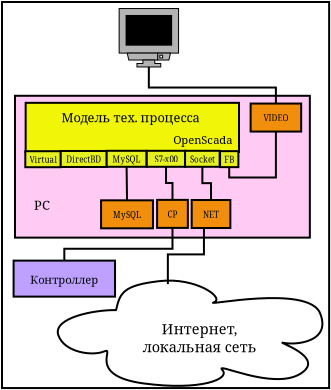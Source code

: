 <?xml version="1.0" encoding="UTF-8"?>
<dia:diagram xmlns:dia="http://www.lysator.liu.se/~alla/dia/">
  <dia:layer name="Тло" visible="true">
    <dia:group>
      <dia:object type="Standard - Box" version="0" id="O0">
        <dia:attribute name="obj_pos">
          <dia:point val="0.18,0.165"/>
        </dia:attribute>
        <dia:attribute name="obj_bb">
          <dia:rectangle val="0.13,0.115;16.587,19.518"/>
        </dia:attribute>
        <dia:attribute name="elem_corner">
          <dia:point val="0.18,0.165"/>
        </dia:attribute>
        <dia:attribute name="elem_width">
          <dia:real val="16.357"/>
        </dia:attribute>
        <dia:attribute name="elem_height">
          <dia:real val="19.303"/>
        </dia:attribute>
        <dia:attribute name="show_background">
          <dia:boolean val="true"/>
        </dia:attribute>
      </dia:object>
      <dia:group>
        <dia:object type="Standard - Box" version="0" id="O1">
          <dia:attribute name="obj_pos">
            <dia:point val="0.829,4.854"/>
          </dia:attribute>
          <dia:attribute name="obj_bb">
            <dia:rectangle val="0.779,4.804;15.622,11.995"/>
          </dia:attribute>
          <dia:attribute name="elem_corner">
            <dia:point val="0.829,4.854"/>
          </dia:attribute>
          <dia:attribute name="elem_width">
            <dia:real val="14.743"/>
          </dia:attribute>
          <dia:attribute name="elem_height">
            <dia:real val="7.092"/>
          </dia:attribute>
          <dia:attribute name="inner_color">
            <dia:color val="#ffcbf5"/>
          </dia:attribute>
          <dia:attribute name="show_background">
            <dia:boolean val="true"/>
          </dia:attribute>
        </dia:object>
        <dia:object type="Standard - Box" version="0" id="O2">
          <dia:attribute name="obj_pos">
            <dia:point val="1.363,5.207"/>
          </dia:attribute>
          <dia:attribute name="obj_bb">
            <dia:rectangle val="1.313,5.157;12.08,7.717"/>
          </dia:attribute>
          <dia:attribute name="elem_corner">
            <dia:point val="1.363,5.207"/>
          </dia:attribute>
          <dia:attribute name="elem_width">
            <dia:real val="10.667"/>
          </dia:attribute>
          <dia:attribute name="elem_height">
            <dia:real val="2.46"/>
          </dia:attribute>
          <dia:attribute name="inner_color">
            <dia:color val="#f1f507"/>
          </dia:attribute>
          <dia:attribute name="show_background">
            <dia:boolean val="true"/>
          </dia:attribute>
        </dia:object>
        <dia:object type="Standard - Text" version="0" id="O3">
          <dia:attribute name="obj_pos">
            <dia:point val="2.171,10.55"/>
          </dia:attribute>
          <dia:attribute name="obj_bb">
            <dia:rectangle val="1.661,9.934;2.681,10.734"/>
          </dia:attribute>
          <dia:attribute name="text">
            <dia:composite type="text">
              <dia:attribute name="string">
                <dia:string>#PC#</dia:string>
              </dia:attribute>
              <dia:attribute name="font">
                <dia:font name="Times-Roman"/>
              </dia:attribute>
              <dia:attribute name="height">
                <dia:real val="0.8"/>
              </dia:attribute>
              <dia:attribute name="pos">
                <dia:point val="2.171,10.55"/>
              </dia:attribute>
              <dia:attribute name="color">
                <dia:color val="#000000"/>
              </dia:attribute>
              <dia:attribute name="alignment">
                <dia:enum val="1"/>
              </dia:attribute>
            </dia:composite>
          </dia:attribute>
        </dia:object>
        <dia:object type="Flowchart - Box" version="0" id="O4">
          <dia:attribute name="obj_pos">
            <dia:point val="1.345,7.625"/>
          </dia:attribute>
          <dia:attribute name="obj_bb">
            <dia:rectangle val="1.295,7.575;3.169,8.475"/>
          </dia:attribute>
          <dia:attribute name="elem_corner">
            <dia:point val="1.345,7.625"/>
          </dia:attribute>
          <dia:attribute name="elem_width">
            <dia:real val="1.774"/>
          </dia:attribute>
          <dia:attribute name="elem_height">
            <dia:real val="0.8"/>
          </dia:attribute>
          <dia:attribute name="inner_color">
            <dia:color val="#e7f11f"/>
          </dia:attribute>
          <dia:attribute name="show_background">
            <dia:boolean val="true"/>
          </dia:attribute>
          <dia:attribute name="padding">
            <dia:real val="0.1"/>
          </dia:attribute>
          <dia:attribute name="text">
            <dia:composite type="text">
              <dia:attribute name="string">
                <dia:string>#Virtual#</dia:string>
              </dia:attribute>
              <dia:attribute name="font">
                <dia:font name="Times-Roman"/>
              </dia:attribute>
              <dia:attribute name="height">
                <dia:real val="0.5"/>
              </dia:attribute>
              <dia:attribute name="pos">
                <dia:point val="2.232,8.16"/>
              </dia:attribute>
              <dia:attribute name="color">
                <dia:color val="#000000"/>
              </dia:attribute>
              <dia:attribute name="alignment">
                <dia:enum val="1"/>
              </dia:attribute>
            </dia:composite>
          </dia:attribute>
        </dia:object>
        <dia:object type="Flowchart - Box" version="0" id="O5">
          <dia:attribute name="obj_pos">
            <dia:point val="3.116,7.614"/>
          </dia:attribute>
          <dia:attribute name="obj_bb">
            <dia:rectangle val="3.066,7.564;5.468,8.464"/>
          </dia:attribute>
          <dia:attribute name="elem_corner">
            <dia:point val="3.116,7.614"/>
          </dia:attribute>
          <dia:attribute name="elem_width">
            <dia:real val="2.302"/>
          </dia:attribute>
          <dia:attribute name="elem_height">
            <dia:real val="0.8"/>
          </dia:attribute>
          <dia:attribute name="inner_color">
            <dia:color val="#e7f11f"/>
          </dia:attribute>
          <dia:attribute name="show_background">
            <dia:boolean val="true"/>
          </dia:attribute>
          <dia:attribute name="padding">
            <dia:real val="0.1"/>
          </dia:attribute>
          <dia:attribute name="text">
            <dia:composite type="text">
              <dia:attribute name="string">
                <dia:string>#DirectBD#</dia:string>
              </dia:attribute>
              <dia:attribute name="font">
                <dia:font name="Times-Roman"/>
              </dia:attribute>
              <dia:attribute name="height">
                <dia:real val="0.5"/>
              </dia:attribute>
              <dia:attribute name="pos">
                <dia:point val="4.267,8.149"/>
              </dia:attribute>
              <dia:attribute name="color">
                <dia:color val="#000000"/>
              </dia:attribute>
              <dia:attribute name="alignment">
                <dia:enum val="1"/>
              </dia:attribute>
            </dia:composite>
          </dia:attribute>
        </dia:object>
        <dia:object type="Flowchart - Box" version="0" id="O6">
          <dia:attribute name="obj_pos">
            <dia:point val="5.413,7.605"/>
          </dia:attribute>
          <dia:attribute name="obj_bb">
            <dia:rectangle val="5.363,7.555;7.457,8.455"/>
          </dia:attribute>
          <dia:attribute name="elem_corner">
            <dia:point val="5.413,7.605"/>
          </dia:attribute>
          <dia:attribute name="elem_width">
            <dia:real val="1.994"/>
          </dia:attribute>
          <dia:attribute name="elem_height">
            <dia:real val="0.8"/>
          </dia:attribute>
          <dia:attribute name="inner_color">
            <dia:color val="#e7f11f"/>
          </dia:attribute>
          <dia:attribute name="show_background">
            <dia:boolean val="true"/>
          </dia:attribute>
          <dia:attribute name="padding">
            <dia:real val="0.1"/>
          </dia:attribute>
          <dia:attribute name="text">
            <dia:composite type="text">
              <dia:attribute name="string">
                <dia:string>#MySQL#</dia:string>
              </dia:attribute>
              <dia:attribute name="font">
                <dia:font name="Times-Roman"/>
              </dia:attribute>
              <dia:attribute name="height">
                <dia:real val="0.5"/>
              </dia:attribute>
              <dia:attribute name="pos">
                <dia:point val="6.41,8.139"/>
              </dia:attribute>
              <dia:attribute name="color">
                <dia:color val="#000000"/>
              </dia:attribute>
              <dia:attribute name="alignment">
                <dia:enum val="1"/>
              </dia:attribute>
            </dia:composite>
          </dia:attribute>
        </dia:object>
        <dia:object type="Flowchart - Box" version="0" id="O7">
          <dia:attribute name="obj_pos">
            <dia:point val="5.134,10.081"/>
          </dia:attribute>
          <dia:attribute name="obj_bb">
            <dia:rectangle val="5.084,10.031;7.778,11.531"/>
          </dia:attribute>
          <dia:attribute name="elem_corner">
            <dia:point val="5.134,10.081"/>
          </dia:attribute>
          <dia:attribute name="elem_width">
            <dia:real val="2.594"/>
          </dia:attribute>
          <dia:attribute name="elem_height">
            <dia:real val="1.4"/>
          </dia:attribute>
          <dia:attribute name="inner_color">
            <dia:color val="#f18f0d"/>
          </dia:attribute>
          <dia:attribute name="show_background">
            <dia:boolean val="true"/>
          </dia:attribute>
          <dia:attribute name="padding">
            <dia:real val="0.4"/>
          </dia:attribute>
          <dia:attribute name="text">
            <dia:composite type="text">
              <dia:attribute name="string">
                <dia:string>#MySQL#</dia:string>
              </dia:attribute>
              <dia:attribute name="font">
                <dia:font name="Times-Roman"/>
              </dia:attribute>
              <dia:attribute name="height">
                <dia:real val="0.5"/>
              </dia:attribute>
              <dia:attribute name="pos">
                <dia:point val="6.431,10.915"/>
              </dia:attribute>
              <dia:attribute name="color">
                <dia:color val="#000000"/>
              </dia:attribute>
              <dia:attribute name="alignment">
                <dia:enum val="1"/>
              </dia:attribute>
            </dia:composite>
          </dia:attribute>
        </dia:object>
        <dia:object type="Standard - Line" version="0" id="O8">
          <dia:attribute name="obj_pos">
            <dia:point val="6.41,8.405"/>
          </dia:attribute>
          <dia:attribute name="obj_bb">
            <dia:rectangle val="6.36,8.354;6.482,10.131"/>
          </dia:attribute>
          <dia:attribute name="conn_endpoints">
            <dia:point val="6.41,8.405"/>
            <dia:point val="6.431,10.081"/>
          </dia:attribute>
          <dia:attribute name="numcp">
            <dia:int val="1"/>
          </dia:attribute>
          <dia:connections>
            <dia:connection handle="0" to="O6" connection="13"/>
            <dia:connection handle="1" to="O7" connection="2"/>
          </dia:connections>
        </dia:object>
        <dia:object type="Flowchart - Box" version="0" id="O9">
          <dia:attribute name="obj_pos">
            <dia:point val="7.417,7.605"/>
          </dia:attribute>
          <dia:attribute name="obj_bb">
            <dia:rectangle val="7.367,7.555;9.395,8.455"/>
          </dia:attribute>
          <dia:attribute name="elem_corner">
            <dia:point val="7.417,7.605"/>
          </dia:attribute>
          <dia:attribute name="elem_width">
            <dia:real val="1.928"/>
          </dia:attribute>
          <dia:attribute name="elem_height">
            <dia:real val="0.8"/>
          </dia:attribute>
          <dia:attribute name="inner_color">
            <dia:color val="#e7f11f"/>
          </dia:attribute>
          <dia:attribute name="show_background">
            <dia:boolean val="true"/>
          </dia:attribute>
          <dia:attribute name="padding">
            <dia:real val="0.1"/>
          </dia:attribute>
          <dia:attribute name="text">
            <dia:composite type="text">
              <dia:attribute name="string">
                <dia:string>#S7-x00#</dia:string>
              </dia:attribute>
              <dia:attribute name="font">
                <dia:font name="Times-Roman"/>
              </dia:attribute>
              <dia:attribute name="height">
                <dia:real val="0.5"/>
              </dia:attribute>
              <dia:attribute name="pos">
                <dia:point val="8.381,8.139"/>
              </dia:attribute>
              <dia:attribute name="color">
                <dia:color val="#000000"/>
              </dia:attribute>
              <dia:attribute name="alignment">
                <dia:enum val="1"/>
              </dia:attribute>
            </dia:composite>
          </dia:attribute>
        </dia:object>
        <dia:object type="Flowchart - Box" version="0" id="O10">
          <dia:attribute name="obj_pos">
            <dia:point val="9.333,7.605"/>
          </dia:attribute>
          <dia:attribute name="obj_bb">
            <dia:rectangle val="9.283,7.555;11.113,8.455"/>
          </dia:attribute>
          <dia:attribute name="elem_corner">
            <dia:point val="9.333,7.605"/>
          </dia:attribute>
          <dia:attribute name="elem_width">
            <dia:real val="1.73"/>
          </dia:attribute>
          <dia:attribute name="elem_height">
            <dia:real val="0.8"/>
          </dia:attribute>
          <dia:attribute name="inner_color">
            <dia:color val="#e7f11f"/>
          </dia:attribute>
          <dia:attribute name="show_background">
            <dia:boolean val="true"/>
          </dia:attribute>
          <dia:attribute name="padding">
            <dia:real val="0.1"/>
          </dia:attribute>
          <dia:attribute name="text">
            <dia:composite type="text">
              <dia:attribute name="string">
                <dia:string>#Socket#</dia:string>
              </dia:attribute>
              <dia:attribute name="font">
                <dia:font name="Times-Roman"/>
              </dia:attribute>
              <dia:attribute name="height">
                <dia:real val="0.5"/>
              </dia:attribute>
              <dia:attribute name="pos">
                <dia:point val="10.198,8.139"/>
              </dia:attribute>
              <dia:attribute name="color">
                <dia:color val="#000000"/>
              </dia:attribute>
              <dia:attribute name="alignment">
                <dia:enum val="1"/>
              </dia:attribute>
            </dia:composite>
          </dia:attribute>
        </dia:object>
        <dia:object type="Flowchart - Box" version="0" id="O11">
          <dia:attribute name="obj_pos">
            <dia:point val="9.664,10.066"/>
          </dia:attribute>
          <dia:attribute name="obj_bb">
            <dia:rectangle val="9.614,10.016;11.648,11.516"/>
          </dia:attribute>
          <dia:attribute name="elem_corner">
            <dia:point val="9.664,10.066"/>
          </dia:attribute>
          <dia:attribute name="elem_width">
            <dia:real val="1.934"/>
          </dia:attribute>
          <dia:attribute name="elem_height">
            <dia:real val="1.4"/>
          </dia:attribute>
          <dia:attribute name="inner_color">
            <dia:color val="#f18f0d"/>
          </dia:attribute>
          <dia:attribute name="show_background">
            <dia:boolean val="true"/>
          </dia:attribute>
          <dia:attribute name="padding">
            <dia:real val="0.4"/>
          </dia:attribute>
          <dia:attribute name="text">
            <dia:composite type="text">
              <dia:attribute name="string">
                <dia:string>#NET#</dia:string>
              </dia:attribute>
              <dia:attribute name="font">
                <dia:font name="Times-Roman"/>
              </dia:attribute>
              <dia:attribute name="height">
                <dia:real val="0.5"/>
              </dia:attribute>
              <dia:attribute name="pos">
                <dia:point val="10.631,10.901"/>
              </dia:attribute>
              <dia:attribute name="color">
                <dia:color val="#000000"/>
              </dia:attribute>
              <dia:attribute name="alignment">
                <dia:enum val="1"/>
              </dia:attribute>
            </dia:composite>
          </dia:attribute>
        </dia:object>
        <dia:object type="Standard - Text" version="0" id="O12">
          <dia:attribute name="obj_pos">
            <dia:point val="10.221,7.259"/>
          </dia:attribute>
          <dia:attribute name="obj_bb">
            <dia:rectangle val="8.527,6.721;11.915,7.421"/>
          </dia:attribute>
          <dia:attribute name="text">
            <dia:composite type="text">
              <dia:attribute name="string">
                <dia:string>#OpenScada#</dia:string>
              </dia:attribute>
              <dia:attribute name="font">
                <dia:font name="Times-Roman"/>
              </dia:attribute>
              <dia:attribute name="height">
                <dia:real val="0.7"/>
              </dia:attribute>
              <dia:attribute name="pos">
                <dia:point val="10.221,7.259"/>
              </dia:attribute>
              <dia:attribute name="color">
                <dia:color val="#000000"/>
              </dia:attribute>
              <dia:attribute name="alignment">
                <dia:enum val="1"/>
              </dia:attribute>
            </dia:composite>
          </dia:attribute>
        </dia:object>
        <dia:object type="Standard - ZigZagLine" version="0" id="O13">
          <dia:attribute name="obj_pos">
            <dia:point val="10.631,10.066"/>
          </dia:attribute>
          <dia:attribute name="obj_bb">
            <dia:rectangle val="10.148,8.355;10.681,10.116"/>
          </dia:attribute>
          <dia:attribute name="orth_points">
            <dia:point val="10.631,10.066"/>
            <dia:point val="10.631,9.223"/>
            <dia:point val="10.198,9.223"/>
            <dia:point val="10.198,8.405"/>
          </dia:attribute>
          <dia:attribute name="orth_orient">
            <dia:enum val="1"/>
            <dia:enum val="0"/>
            <dia:enum val="1"/>
          </dia:attribute>
          <dia:connections>
            <dia:connection handle="0" to="O11" connection="2"/>
          </dia:connections>
        </dia:object>
        <dia:object type="Flowchart - Box" version="0" id="O14">
          <dia:attribute name="obj_pos">
            <dia:point val="11.083,7.622"/>
          </dia:attribute>
          <dia:attribute name="obj_bb">
            <dia:rectangle val="11.033,7.572;12.049,8.472"/>
          </dia:attribute>
          <dia:attribute name="elem_corner">
            <dia:point val="11.083,7.622"/>
          </dia:attribute>
          <dia:attribute name="elem_width">
            <dia:real val="0.916"/>
          </dia:attribute>
          <dia:attribute name="elem_height">
            <dia:real val="0.8"/>
          </dia:attribute>
          <dia:attribute name="inner_color">
            <dia:color val="#e7f11f"/>
          </dia:attribute>
          <dia:attribute name="show_background">
            <dia:boolean val="true"/>
          </dia:attribute>
          <dia:attribute name="padding">
            <dia:real val="0.1"/>
          </dia:attribute>
          <dia:attribute name="text">
            <dia:composite type="text">
              <dia:attribute name="string">
                <dia:string>#FB#</dia:string>
              </dia:attribute>
              <dia:attribute name="font">
                <dia:font name="Times-Roman"/>
              </dia:attribute>
              <dia:attribute name="height">
                <dia:real val="0.5"/>
              </dia:attribute>
              <dia:attribute name="pos">
                <dia:point val="11.541,8.156"/>
              </dia:attribute>
              <dia:attribute name="color">
                <dia:color val="#000000"/>
              </dia:attribute>
              <dia:attribute name="alignment">
                <dia:enum val="1"/>
              </dia:attribute>
            </dia:composite>
          </dia:attribute>
        </dia:object>
        <dia:object type="Flowchart - Box" version="0" id="O15">
          <dia:attribute name="obj_pos">
            <dia:point val="12.611,5.243"/>
          </dia:attribute>
          <dia:attribute name="obj_bb">
            <dia:rectangle val="12.561,5.193;15.189,6.693"/>
          </dia:attribute>
          <dia:attribute name="elem_corner">
            <dia:point val="12.611,5.243"/>
          </dia:attribute>
          <dia:attribute name="elem_width">
            <dia:real val="2.528"/>
          </dia:attribute>
          <dia:attribute name="elem_height">
            <dia:real val="1.4"/>
          </dia:attribute>
          <dia:attribute name="inner_color">
            <dia:color val="#f18f0d"/>
          </dia:attribute>
          <dia:attribute name="show_background">
            <dia:boolean val="true"/>
          </dia:attribute>
          <dia:attribute name="padding">
            <dia:real val="0.4"/>
          </dia:attribute>
          <dia:attribute name="text">
            <dia:composite type="text">
              <dia:attribute name="string">
                <dia:string>#VIDEO#</dia:string>
              </dia:attribute>
              <dia:attribute name="font">
                <dia:font name="Times-Roman"/>
              </dia:attribute>
              <dia:attribute name="height">
                <dia:real val="0.5"/>
              </dia:attribute>
              <dia:attribute name="pos">
                <dia:point val="13.875,6.077"/>
              </dia:attribute>
              <dia:attribute name="color">
                <dia:color val="#000000"/>
              </dia:attribute>
              <dia:attribute name="alignment">
                <dia:enum val="1"/>
              </dia:attribute>
            </dia:composite>
          </dia:attribute>
        </dia:object>
        <dia:object type="Standard - ZigZagLine" version="0" id="O16">
          <dia:attribute name="obj_pos">
            <dia:point val="11.541,8.422"/>
          </dia:attribute>
          <dia:attribute name="obj_bb">
            <dia:rectangle val="11.491,6.593;13.925,8.99"/>
          </dia:attribute>
          <dia:attribute name="orth_points">
            <dia:point val="11.541,8.422"/>
            <dia:point val="11.541,8.94"/>
            <dia:point val="13.875,8.94"/>
            <dia:point val="13.875,6.643"/>
          </dia:attribute>
          <dia:attribute name="orth_orient">
            <dia:enum val="1"/>
            <dia:enum val="0"/>
            <dia:enum val="1"/>
          </dia:attribute>
          <dia:connections>
            <dia:connection handle="0" to="O14" connection="13"/>
          </dia:connections>
        </dia:object>
        <dia:object type="Network - General Monitor (With Stand)" version="0" id="O17">
          <dia:attribute name="obj_pos">
            <dia:point val="6.037,0.492"/>
          </dia:attribute>
          <dia:attribute name="obj_bb">
            <dia:rectangle val="6.012,0.467;9.032,4.312"/>
          </dia:attribute>
          <dia:attribute name="elem_corner">
            <dia:point val="6.037,0.492"/>
          </dia:attribute>
          <dia:attribute name="elem_width">
            <dia:real val="2.971"/>
          </dia:attribute>
          <dia:attribute name="elem_height">
            <dia:real val="2.921"/>
          </dia:attribute>
          <dia:attribute name="show_background">
            <dia:boolean val="true"/>
          </dia:attribute>
          <dia:attribute name="flip_horizontal">
            <dia:boolean val="false"/>
          </dia:attribute>
          <dia:attribute name="flip_vertical">
            <dia:boolean val="false"/>
          </dia:attribute>
          <dia:attribute name="padding">
            <dia:real val="0.354"/>
          </dia:attribute>
          <dia:attribute name="text">
            <dia:composite type="text">
              <dia:attribute name="string">
                <dia:string>##</dia:string>
              </dia:attribute>
              <dia:attribute name="font">
                <dia:font name="Courier"/>
              </dia:attribute>
              <dia:attribute name="height">
                <dia:real val="0.8"/>
              </dia:attribute>
              <dia:attribute name="pos">
                <dia:point val="7.522,4.145"/>
              </dia:attribute>
              <dia:attribute name="color">
                <dia:color val="#000000"/>
              </dia:attribute>
              <dia:attribute name="alignment">
                <dia:enum val="1"/>
              </dia:attribute>
            </dia:composite>
          </dia:attribute>
        </dia:object>
        <dia:object type="Standard - ZigZagLine" version="0" id="O18">
          <dia:attribute name="obj_pos">
            <dia:point val="13.875,5.243"/>
          </dia:attribute>
          <dia:attribute name="obj_bb">
            <dia:rectangle val="7.472,3.363;13.925,5.293"/>
          </dia:attribute>
          <dia:attribute name="orth_points">
            <dia:point val="13.875,5.243"/>
            <dia:point val="13.875,4.442"/>
            <dia:point val="7.522,4.442"/>
            <dia:point val="7.522,3.413"/>
          </dia:attribute>
          <dia:attribute name="orth_orient">
            <dia:enum val="1"/>
            <dia:enum val="0"/>
            <dia:enum val="1"/>
          </dia:attribute>
          <dia:connections>
            <dia:connection handle="0" to="O15" connection="2"/>
            <dia:connection handle="1" to="O17" connection="0"/>
          </dia:connections>
        </dia:object>
        <dia:object type="Flowchart - Box" version="0" id="O19">
          <dia:attribute name="obj_pos">
            <dia:point val="7.935,10.059"/>
          </dia:attribute>
          <dia:attribute name="obj_bb">
            <dia:rectangle val="7.885,10.009;9.523,11.509"/>
          </dia:attribute>
          <dia:attribute name="elem_corner">
            <dia:point val="7.935,10.059"/>
          </dia:attribute>
          <dia:attribute name="elem_width">
            <dia:real val="1.538"/>
          </dia:attribute>
          <dia:attribute name="elem_height">
            <dia:real val="1.4"/>
          </dia:attribute>
          <dia:attribute name="inner_color">
            <dia:color val="#f18f0d"/>
          </dia:attribute>
          <dia:attribute name="show_background">
            <dia:boolean val="true"/>
          </dia:attribute>
          <dia:attribute name="padding">
            <dia:real val="0.4"/>
          </dia:attribute>
          <dia:attribute name="text">
            <dia:composite type="text">
              <dia:attribute name="string">
                <dia:string>#CP#</dia:string>
              </dia:attribute>
              <dia:attribute name="font">
                <dia:font name="Times-Roman"/>
              </dia:attribute>
              <dia:attribute name="height">
                <dia:real val="0.5"/>
              </dia:attribute>
              <dia:attribute name="pos">
                <dia:point val="8.704,10.894"/>
              </dia:attribute>
              <dia:attribute name="color">
                <dia:color val="#000000"/>
              </dia:attribute>
              <dia:attribute name="alignment">
                <dia:enum val="1"/>
              </dia:attribute>
            </dia:composite>
          </dia:attribute>
        </dia:object>
        <dia:object type="Standard - ZigZagLine" version="0" id="O20">
          <dia:attribute name="obj_pos">
            <dia:point val="8.704,10.059"/>
          </dia:attribute>
          <dia:attribute name="obj_bb">
            <dia:rectangle val="8.331,8.355;8.754,10.109"/>
          </dia:attribute>
          <dia:attribute name="orth_points">
            <dia:point val="8.704,10.059"/>
            <dia:point val="8.704,9.216"/>
            <dia:point val="8.381,9.216"/>
            <dia:point val="8.381,8.405"/>
          </dia:attribute>
          <dia:attribute name="orth_orient">
            <dia:enum val="1"/>
            <dia:enum val="0"/>
            <dia:enum val="1"/>
          </dia:attribute>
          <dia:connections>
            <dia:connection handle="0" to="O19" connection="2"/>
          </dia:connections>
        </dia:object>
        <dia:object type="Standard - Text" version="0" id="O21">
          <dia:attribute name="obj_pos">
            <dia:point val="6.605,6.182"/>
          </dia:attribute>
          <dia:attribute name="obj_bb">
            <dia:rectangle val="2.522,5.567;10.688,6.367"/>
          </dia:attribute>
          <dia:attribute name="text">
            <dia:composite type="text">
              <dia:attribute name="string">
                <dia:string>#Модель тех. процесса#</dia:string>
              </dia:attribute>
              <dia:attribute name="font">
                <dia:font name="Times-Roman"/>
              </dia:attribute>
              <dia:attribute name="height">
                <dia:real val="0.8"/>
              </dia:attribute>
              <dia:attribute name="pos">
                <dia:point val="6.605,6.182"/>
              </dia:attribute>
              <dia:attribute name="color">
                <dia:color val="#000000"/>
              </dia:attribute>
              <dia:attribute name="alignment">
                <dia:enum val="1"/>
              </dia:attribute>
            </dia:composite>
          </dia:attribute>
        </dia:object>
      </dia:group>
      <dia:object type="Flowchart - Box" version="0" id="O22">
        <dia:attribute name="obj_pos">
          <dia:point val="0.759,13.096"/>
        </dia:attribute>
        <dia:attribute name="obj_bb">
          <dia:rectangle val="0.709,13.046;5.882,14.946"/>
        </dia:attribute>
        <dia:attribute name="elem_corner">
          <dia:point val="0.759,13.096"/>
        </dia:attribute>
        <dia:attribute name="elem_width">
          <dia:real val="5.073"/>
        </dia:attribute>
        <dia:attribute name="elem_height">
          <dia:real val="1.8"/>
        </dia:attribute>
        <dia:attribute name="inner_color">
          <dia:color val="#bda0ff"/>
        </dia:attribute>
        <dia:attribute name="show_background">
          <dia:boolean val="true"/>
        </dia:attribute>
        <dia:attribute name="padding">
          <dia:real val="0.5"/>
        </dia:attribute>
        <dia:attribute name="text">
          <dia:composite type="text">
            <dia:attribute name="string">
              <dia:string>#Контроллер#</dia:string>
            </dia:attribute>
            <dia:attribute name="font">
              <dia:font name="Times-Roman"/>
            </dia:attribute>
            <dia:attribute name="height">
              <dia:real val="0.7"/>
            </dia:attribute>
            <dia:attribute name="pos">
              <dia:point val="3.296,14.185"/>
            </dia:attribute>
            <dia:attribute name="color">
              <dia:color val="#000000"/>
            </dia:attribute>
            <dia:attribute name="alignment">
              <dia:enum val="1"/>
            </dia:attribute>
          </dia:composite>
        </dia:attribute>
      </dia:object>
      <dia:object type="Standard - ZigZagLine" version="0" id="O23">
        <dia:attribute name="obj_pos">
          <dia:point val="8.704,11.459"/>
        </dia:attribute>
        <dia:attribute name="obj_bb">
          <dia:rectangle val="3.246,11.409;8.754,13.146"/>
        </dia:attribute>
        <dia:attribute name="orth_points">
          <dia:point val="8.704,11.459"/>
          <dia:point val="8.704,12.503"/>
          <dia:point val="3.296,12.503"/>
          <dia:point val="3.296,13.096"/>
        </dia:attribute>
        <dia:attribute name="orth_orient">
          <dia:enum val="1"/>
          <dia:enum val="0"/>
          <dia:enum val="1"/>
        </dia:attribute>
        <dia:connections>
          <dia:connection handle="1" to="O22" connection="2"/>
        </dia:connections>
      </dia:object>
      <dia:object type="Network - Cloud" version="0" id="O24">
        <dia:attribute name="obj_pos">
          <dia:point val="2.968,14.094"/>
        </dia:attribute>
        <dia:attribute name="obj_bb">
          <dia:rectangle val="2.968,14.094;16.2,19.358"/>
        </dia:attribute>
        <dia:attribute name="elem_corner">
          <dia:point val="2.968,14.094"/>
        </dia:attribute>
        <dia:attribute name="elem_width">
          <dia:real val="13.232"/>
        </dia:attribute>
        <dia:attribute name="elem_height">
          <dia:real val="5.264"/>
        </dia:attribute>
        <dia:attribute name="inner_color">
          <dia:color val="#fff9d3"/>
        </dia:attribute>
        <dia:attribute name="show_background">
          <dia:boolean val="true"/>
        </dia:attribute>
        <dia:attribute name="flip_horizontal">
          <dia:boolean val="false"/>
        </dia:attribute>
        <dia:attribute name="flip_vertical">
          <dia:boolean val="false"/>
        </dia:attribute>
        <dia:attribute name="padding">
          <dia:real val="0.354"/>
        </dia:attribute>
        <dia:attribute name="text">
          <dia:composite type="text">
            <dia:attribute name="string">
              <dia:string>#Интернет,
локальная сеть#</dia:string>
            </dia:attribute>
            <dia:attribute name="font">
              <dia:font name="Times-Roman"/>
            </dia:attribute>
            <dia:attribute name="height">
              <dia:real val="0.9"/>
            </dia:attribute>
            <dia:attribute name="pos">
              <dia:point val="9.939,16.611"/>
            </dia:attribute>
            <dia:attribute name="color">
              <dia:color val="#000000"/>
            </dia:attribute>
            <dia:attribute name="alignment">
              <dia:enum val="1"/>
            </dia:attribute>
          </dia:composite>
        </dia:attribute>
      </dia:object>
      <dia:object type="Standard - ZigZagLine" version="0" id="O25">
        <dia:attribute name="obj_pos">
          <dia:point val="10.277,11.466"/>
        </dia:attribute>
        <dia:attribute name="obj_bb">
          <dia:rectangle val="8.423,11.416;10.327,14.316"/>
        </dia:attribute>
        <dia:attribute name="orth_points">
          <dia:point val="10.277,11.466"/>
          <dia:point val="10.277,12.785"/>
          <dia:point val="8.473,12.785"/>
          <dia:point val="8.473,14.266"/>
        </dia:attribute>
        <dia:attribute name="orth_orient">
          <dia:enum val="1"/>
          <dia:enum val="0"/>
          <dia:enum val="1"/>
        </dia:attribute>
        <dia:connections>
          <dia:connection handle="1" to="O24" connection="3"/>
        </dia:connections>
      </dia:object>
    </dia:group>
  </dia:layer>
</dia:diagram>
